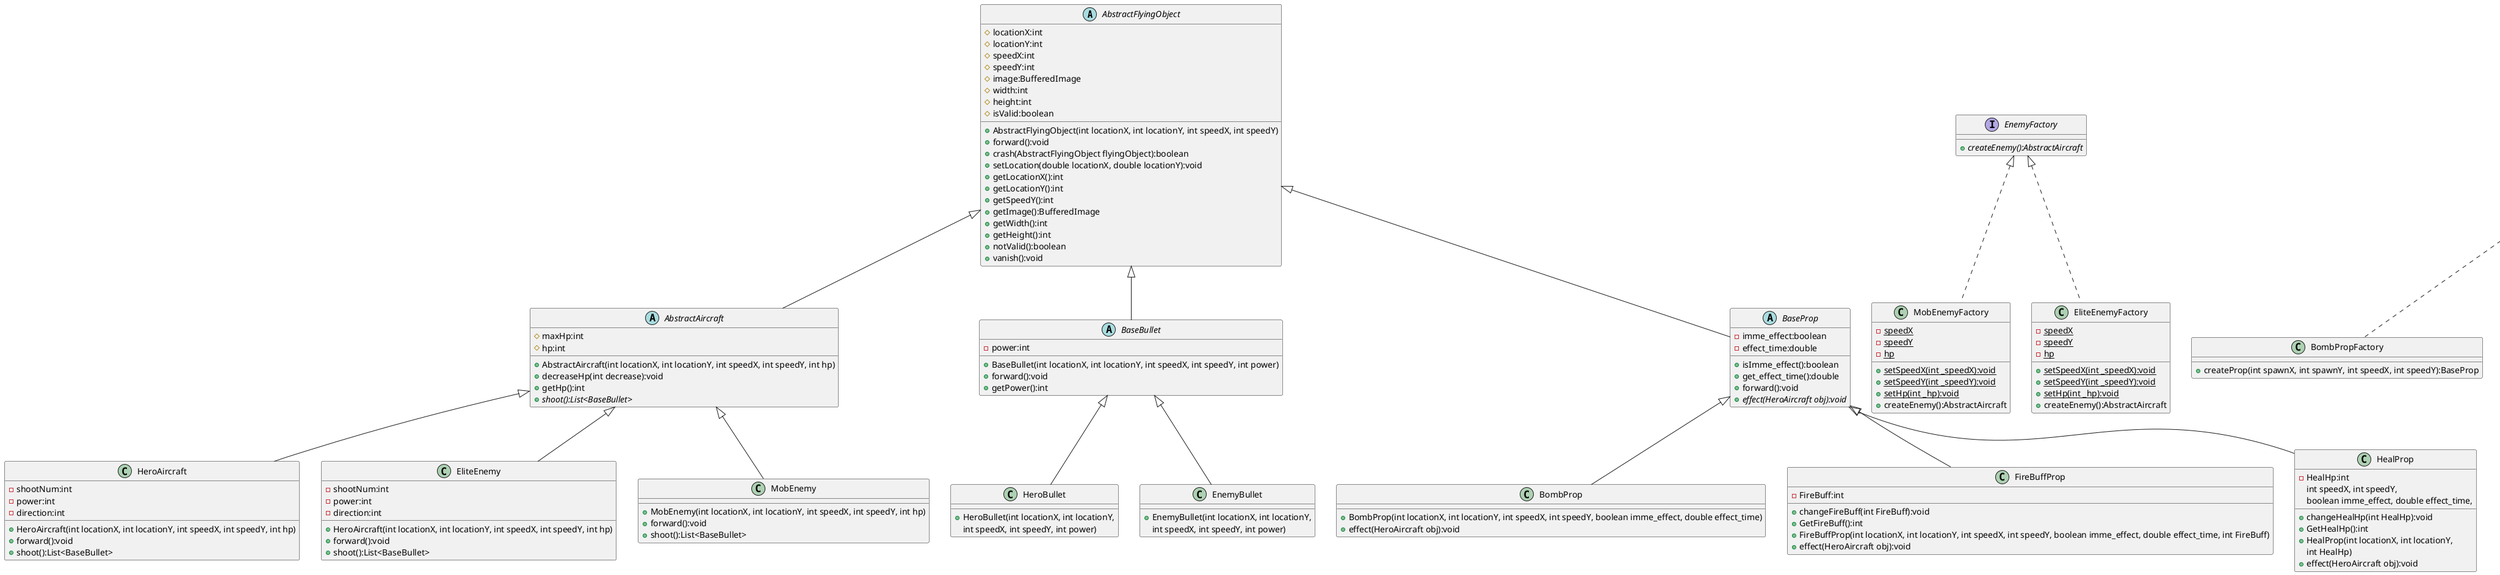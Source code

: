@startuml
'https://plantuml.com/class-diagram

abstract class AbstractFlyingObject
{
    # locationX:int
    # locationY:int
    # speedX:int
    # speedY:int
    # image:BufferedImage
    # width:int
    # height:int
    # isValid:boolean

    + AbstractFlyingObject(int locationX, int locationY, int speedX, int speedY)
    + forward():void
    + crash(AbstractFlyingObject flyingObject):boolean
    + setLocation(double locationX, double locationY):void
    + getLocationX():int
    + getLocationY():int
    + getSpeedY():int
    + getImage():BufferedImage
    + getWidth():int
    + getHeight():int
    + notValid():boolean
    + vanish():void
}
abstract class AbstractAircraft
{
	# maxHp:int
    # hp:int
    + AbstractAircraft(int locationX, int locationY, int speedX, int speedY, int hp)
    + decreaseHp(int decrease):void
    + getHp():int
    + {abstract} shoot():List<BaseBullet>
 }


class HeroAircraft {
    - shootNum:int
    - power:int
    - direction:int
    + HeroAircraft(int locationX, int locationY, int speedX, int speedY, int hp)
    + forward():void
    + shoot():List<BaseBullet>
}

class EliteEnemy {
    - shootNum:int
    - power:int
    - direction:int
    + HeroAircraft(int locationX, int locationY, int speedX, int speedY, int hp)
    + forward():void
    + shoot():List<BaseBullet>
}

AbstractAircraft <|-- HeroAircraft
AbstractAircraft <|-- EliteEnemy

class MobEnemy {
    + MobEnemy(int locationX, int locationY, int speedX, int speedY, int hp)
    + forward():void
    + shoot():List<BaseBullet>
}
AbstractAircraft <|-- MobEnemy

abstract class BaseBullet
{
    - power:int
    + BaseBullet(int locationX, int locationY, int speedX, int speedY, int power)
    + forward():void
	+ getPower():int
}

class HeroBullet {
    + HeroBullet(int locationX, int locationY,
     int speedX, int speedY, int power)
}

class EnemyBullet {
    + EnemyBullet(int locationX, int locationY,
     int speedX, int speedY, int power)
}

BaseBullet <|-- HeroBullet
BaseBullet <|-- EnemyBullet

abstract class BaseProp {
    - imme_effect:boolean
    - effect_time:double
    + isImme_effect():boolean
    + get_effect_time():double
    + forward():void
    + {abstract} effect(HeroAircraft obj):void
}

class BombProp{
    + BombProp(int locationX, int locationY, int speedX, int speedY, boolean imme_effect, double effect_time)
    + effect(HeroAircraft obj):void
}

class FireBuffProp{
    - FireBuff:int
    + changeFireBuff(int FireBuff):void
    + GetFireBuff():int
    + FireBuffProp(int locationX, int locationY, int speedX, int speedY, boolean imme_effect, double effect_time, int FireBuff)
    + effect(HeroAircraft obj):void
}

class HealProp{
    - HealHp:int
    + changeHealHp(int HealHp):void
    + GetHealHp():int
    + HealProp(int locationX, int locationY,
                                  int speedX, int speedY,
                                  boolean imme_effect, double effect_time,
                                  int HealHp)
    + effect(HeroAircraft obj):void
}

BaseProp <|-- BombProp
BaseProp <|-- FireBuffProp
BaseProp <|-- HealProp

AbstractFlyingObject <|-- AbstractAircraft
AbstractFlyingObject <|-- BaseBullet
AbstractFlyingObject <|-- BaseProp

interface EnemyFactory{
    + {abstract} createEnemy():AbstractAircraft
}

class MobEnemyFactory{
    - {static} speedX
    - {static} speedY
    - {static} hp
    + {static} setSpeedX(int _speedX):void
    + {static} setSpeedY(int _speedY):void
    + {static} setHp(int _hp):void
    + createEnemy():AbstractAircraft
}

class EliteEnemyFactory{
    - {static} speedX
    - {static} speedY
    - {static} hp
    + {static} setSpeedX(int _speedX):void
    + {static} setSpeedY(int _speedY):void
    + {static} setHp(int _hp):void
    + createEnemy():AbstractAircraft
}

EnemyFactory <|.. MobEnemyFactory
EnemyFactory <|.. EliteEnemyFactory

interface PropFactory{
    + {abstract} createProp(int spawnX, int spawnY, int speedX, int speedY):BaseProp
}

class BombPropFactory{
    + createProp(int spawnX, int spawnY, int speedX, int speedY):BaseProp
}

class FireBuffPropFactory{
    + createProp(int spawnX, int spawnY, int speedX, int speedY):BaseProp
}

class HealPropFactory{
    + createProp(int spawnX, int spawnY, int speedX, int speedY):BaseProp
}

PropFactory <|.. BombPropFactory
PropFactory <|.. FireBuffPropFactory
PropFactory <|.. HealPropFactory



@enduml